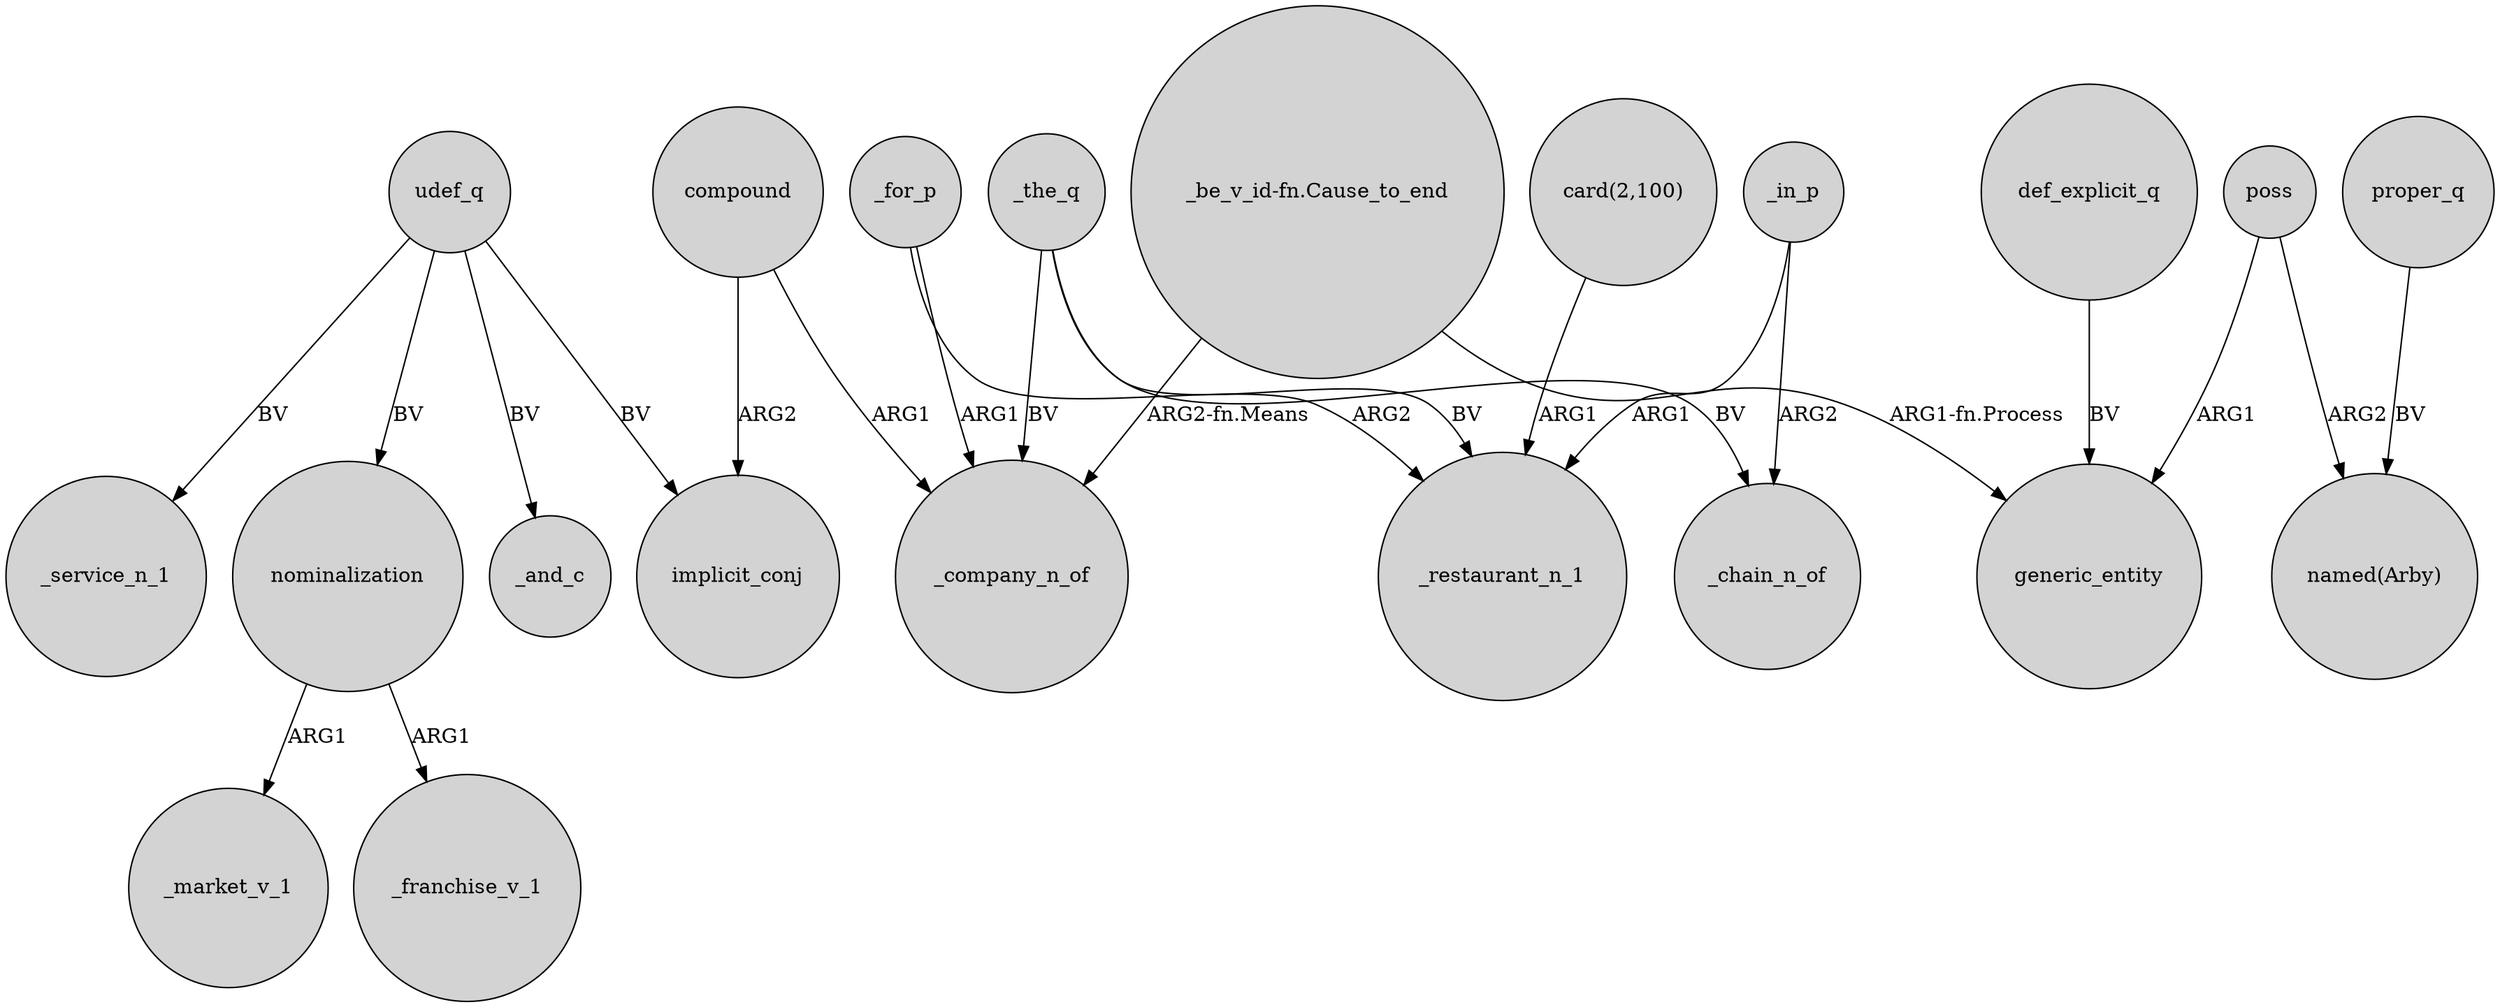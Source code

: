 digraph {
	node [shape=circle style=filled]
	udef_q -> _service_n_1 [label=BV]
	def_explicit_q -> generic_entity [label=BV]
	nominalization -> _market_v_1 [label=ARG1]
	udef_q -> nominalization [label=BV]
	compound -> _company_n_of [label=ARG1]
	udef_q -> _and_c [label=BV]
	_for_p -> _company_n_of [label=ARG1]
	compound -> implicit_conj [label=ARG2]
	poss -> generic_entity [label=ARG1]
	"card(2,100)" -> _restaurant_n_1 [label=ARG1]
	_the_q -> _restaurant_n_1 [label=BV]
	"_be_v_id-fn.Cause_to_end" -> generic_entity [label="ARG1-fn.Process"]
	nominalization -> _franchise_v_1 [label=ARG1]
	proper_q -> "named(Arby)" [label=BV]
	_in_p -> _restaurant_n_1 [label=ARG1]
	_for_p -> _restaurant_n_1 [label=ARG2]
	_the_q -> _chain_n_of [label=BV]
	_in_p -> _chain_n_of [label=ARG2]
	poss -> "named(Arby)" [label=ARG2]
	_the_q -> _company_n_of [label=BV]
	"_be_v_id-fn.Cause_to_end" -> _company_n_of [label="ARG2-fn.Means"]
	udef_q -> implicit_conj [label=BV]
}
